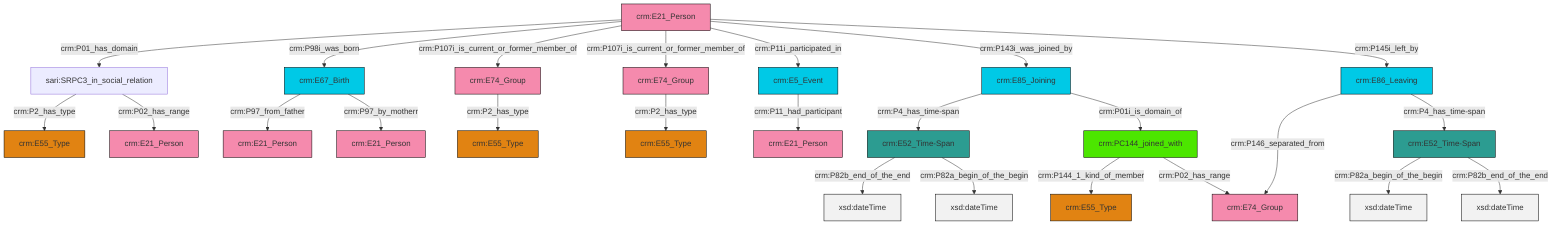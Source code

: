 graph TD
classDef Literal fill:#f2f2f2,stroke:#000000;
classDef CRM_Entity fill:#FFFFFF,stroke:#000000;
classDef Temporal_Entity fill:#00C9E6, stroke:#000000;
classDef Type fill:#E18312, stroke:#000000;
classDef Time-Span fill:#2C9C91, stroke:#000000;
classDef Appellation fill:#FFEB7F, stroke:#000000;
classDef Place fill:#008836, stroke:#000000;
classDef Persistent_Item fill:#B266B2, stroke:#000000;
classDef Conceptual_Object fill:#FFD700, stroke:#000000;
classDef Physical_Thing fill:#D2B48C, stroke:#000000;
classDef Actor fill:#f58aad, stroke:#000000;
classDef PC_Classes fill:#4ce600, stroke:#000000;
classDef Multi fill:#cccccc,stroke:#000000;

0["crm:E5_Event"]:::Temporal_Entity -->|crm:P11_had_participant| 6["crm:E21_Person"]:::Actor
7["crm:PC144_joined_with"]:::PC_Classes -->|crm:P144_1_kind_of_member| 9["crm:E55_Type"]:::Type
14["crm:E21_Person"]:::Actor -->|crm:P01_has_domain| 15["sari:SRPC3_in_social_relation"]:::Default
12["crm:E52_Time-Span"]:::Time-Span -->|crm:P82b_end_of_the_end| 16[xsd:dateTime]:::Literal
17["crm:E85_Joining"]:::Temporal_Entity -->|crm:P4_has_time-span| 12["crm:E52_Time-Span"]:::Time-Span
23["crm:E52_Time-Span"]:::Time-Span -->|crm:P82a_begin_of_the_begin| 24[xsd:dateTime]:::Literal
27["crm:E67_Birth"]:::Temporal_Entity -->|crm:P97_from_father| 28["crm:E21_Person"]:::Actor
14["crm:E21_Person"]:::Actor -->|crm:P98i_was_born| 27["crm:E67_Birth"]:::Temporal_Entity
34["crm:E86_Leaving"]:::Temporal_Entity -->|crm:P146_separated_from| 4["crm:E74_Group"]:::Actor
14["crm:E21_Person"]:::Actor -->|crm:P107i_is_current_or_former_member_of| 32["crm:E74_Group"]:::Actor
14["crm:E21_Person"]:::Actor -->|crm:P107i_is_current_or_former_member_of| 25["crm:E74_Group"]:::Actor
15["sari:SRPC3_in_social_relation"]:::Default -->|crm:P2_has_type| 10["crm:E55_Type"]:::Type
23["crm:E52_Time-Span"]:::Time-Span -->|crm:P82b_end_of_the_end| 35[xsd:dateTime]:::Literal
25["crm:E74_Group"]:::Actor -->|crm:P2_has_type| 20["crm:E55_Type"]:::Type
14["crm:E21_Person"]:::Actor -->|crm:P11i_participated_in| 0["crm:E5_Event"]:::Temporal_Entity
14["crm:E21_Person"]:::Actor -->|crm:P143i_was_joined_by| 17["crm:E85_Joining"]:::Temporal_Entity
27["crm:E67_Birth"]:::Temporal_Entity -->|crm:P97_by_motherr| 39["crm:E21_Person"]:::Actor
15["sari:SRPC3_in_social_relation"]:::Default -->|crm:P02_has_range| 2["crm:E21_Person"]:::Actor
17["crm:E85_Joining"]:::Temporal_Entity -->|crm:P01i_is_domain_of| 7["crm:PC144_joined_with"]:::PC_Classes
14["crm:E21_Person"]:::Actor -->|crm:P145i_left_by| 34["crm:E86_Leaving"]:::Temporal_Entity
12["crm:E52_Time-Span"]:::Time-Span -->|crm:P82a_begin_of_the_begin| 43[xsd:dateTime]:::Literal
7["crm:PC144_joined_with"]:::PC_Classes -->|crm:P02_has_range| 4["crm:E74_Group"]:::Actor
32["crm:E74_Group"]:::Actor -->|crm:P2_has_type| 18["crm:E55_Type"]:::Type
34["crm:E86_Leaving"]:::Temporal_Entity -->|crm:P4_has_time-span| 23["crm:E52_Time-Span"]:::Time-Span
